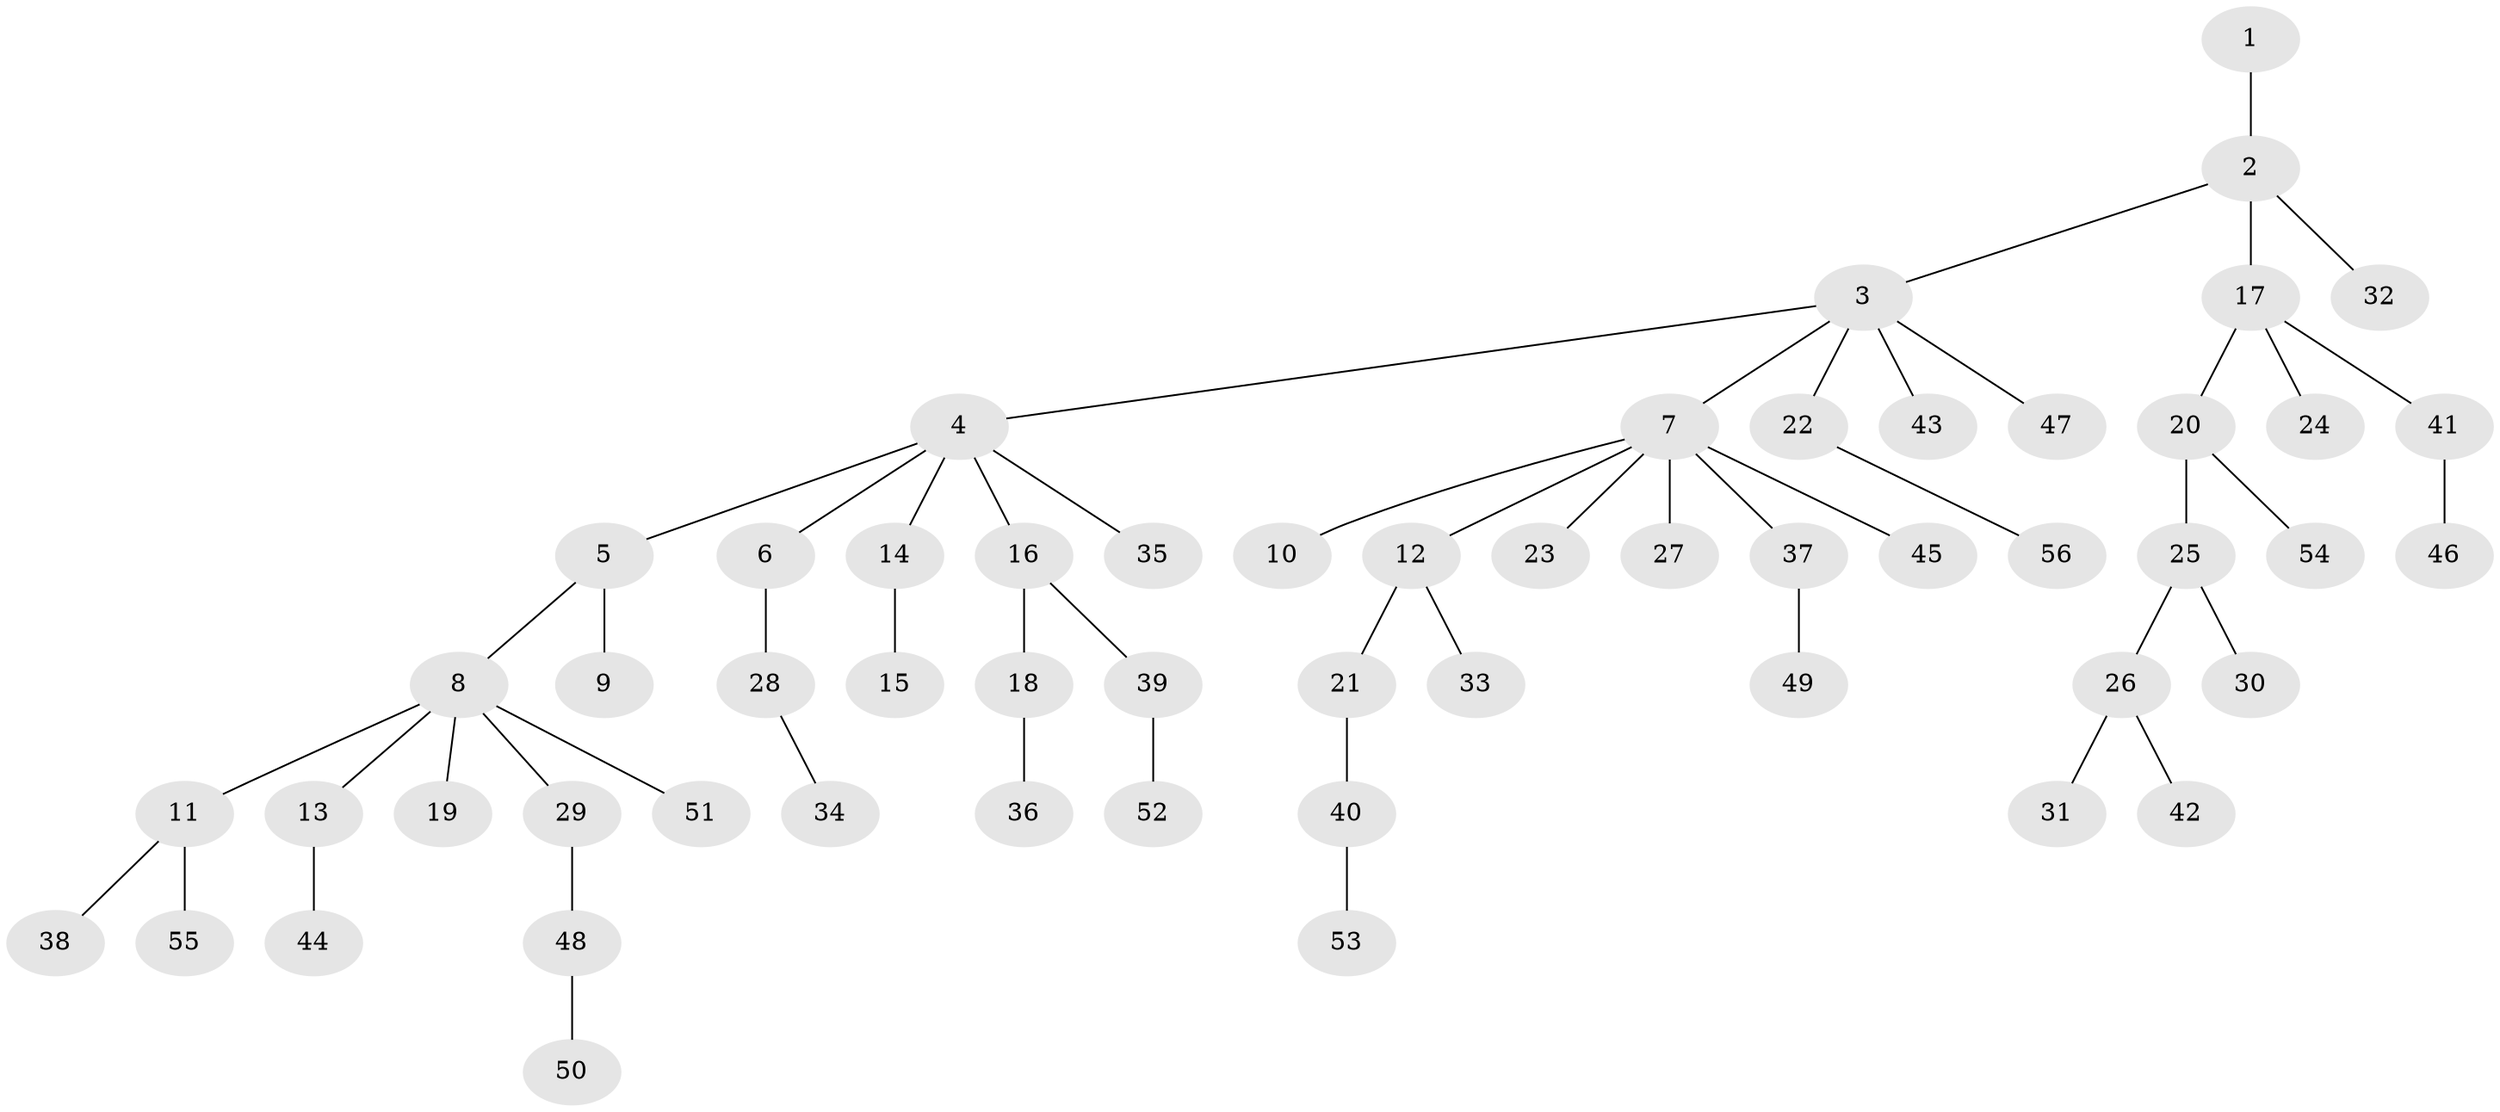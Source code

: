 // Generated by graph-tools (version 1.1) at 2025/50/03/09/25 03:50:17]
// undirected, 56 vertices, 55 edges
graph export_dot {
graph [start="1"]
  node [color=gray90,style=filled];
  1;
  2;
  3;
  4;
  5;
  6;
  7;
  8;
  9;
  10;
  11;
  12;
  13;
  14;
  15;
  16;
  17;
  18;
  19;
  20;
  21;
  22;
  23;
  24;
  25;
  26;
  27;
  28;
  29;
  30;
  31;
  32;
  33;
  34;
  35;
  36;
  37;
  38;
  39;
  40;
  41;
  42;
  43;
  44;
  45;
  46;
  47;
  48;
  49;
  50;
  51;
  52;
  53;
  54;
  55;
  56;
  1 -- 2;
  2 -- 3;
  2 -- 17;
  2 -- 32;
  3 -- 4;
  3 -- 7;
  3 -- 22;
  3 -- 43;
  3 -- 47;
  4 -- 5;
  4 -- 6;
  4 -- 14;
  4 -- 16;
  4 -- 35;
  5 -- 8;
  5 -- 9;
  6 -- 28;
  7 -- 10;
  7 -- 12;
  7 -- 23;
  7 -- 27;
  7 -- 37;
  7 -- 45;
  8 -- 11;
  8 -- 13;
  8 -- 19;
  8 -- 29;
  8 -- 51;
  11 -- 38;
  11 -- 55;
  12 -- 21;
  12 -- 33;
  13 -- 44;
  14 -- 15;
  16 -- 18;
  16 -- 39;
  17 -- 20;
  17 -- 24;
  17 -- 41;
  18 -- 36;
  20 -- 25;
  20 -- 54;
  21 -- 40;
  22 -- 56;
  25 -- 26;
  25 -- 30;
  26 -- 31;
  26 -- 42;
  28 -- 34;
  29 -- 48;
  37 -- 49;
  39 -- 52;
  40 -- 53;
  41 -- 46;
  48 -- 50;
}

